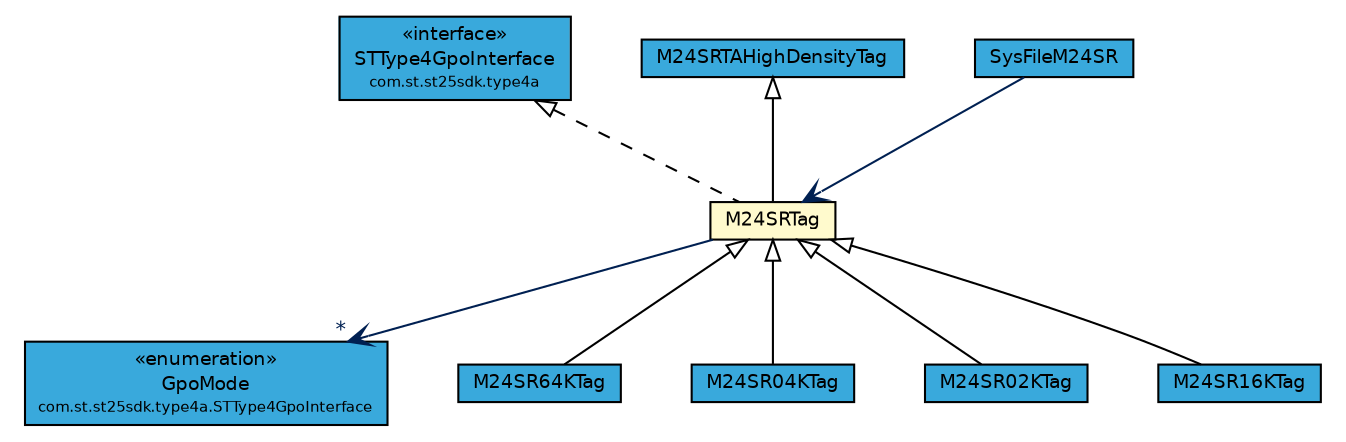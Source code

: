 #!/usr/local/bin/dot
#
# Class diagram 
# Generated by UMLGraph version R5_7_2-3-gee82a7 (http://www.umlgraph.org/)
#

digraph G {
	edge [fontname="Helvetica",fontsize=10,labelfontname="Helvetica",labelfontsize=10];
	node [fontname="Helvetica",fontsize=10,shape=plaintext];
	nodesep=0.25;
	ranksep=0.5;
	// com.st.st25sdk.type4a.STType4GpoInterface
	c10471 [label=<<table title="com.st.st25sdk.type4a.STType4GpoInterface" border="0" cellborder="1" cellspacing="0" cellpadding="2" port="p" bgcolor="#39a9dc" href="../STType4GpoInterface.html">
		<tr><td><table border="0" cellspacing="0" cellpadding="1">
<tr><td align="center" balign="center"> &#171;interface&#187; </td></tr>
<tr><td align="center" balign="center"> STType4GpoInterface </td></tr>
<tr><td align="center" balign="center"><font point-size="7.0"> com.st.st25sdk.type4a </font></td></tr>
		</table></td></tr>
		</table>>, URL="../STType4GpoInterface.html", fontname="Helvetica", fontcolor="black", fontsize=9.0];
	// com.st.st25sdk.type4a.STType4GpoInterface.GpoMode
	c10472 [label=<<table title="com.st.st25sdk.type4a.STType4GpoInterface.GpoMode" border="0" cellborder="1" cellspacing="0" cellpadding="2" port="p" bgcolor="#39a9dc" href="../STType4GpoInterface.GpoMode.html">
		<tr><td><table border="0" cellspacing="0" cellpadding="1">
<tr><td align="center" balign="center"> &#171;enumeration&#187; </td></tr>
<tr><td align="center" balign="center"> GpoMode </td></tr>
<tr><td align="center" balign="center"><font point-size="7.0"> com.st.st25sdk.type4a.STType4GpoInterface </font></td></tr>
		</table></td></tr>
		</table>>, URL="../STType4GpoInterface.GpoMode.html", fontname="Helvetica", fontcolor="black", fontsize=9.0];
	// com.st.st25sdk.type4a.m24srtahighdensity.M24SR64KTag
	c10481 [label=<<table title="com.st.st25sdk.type4a.m24srtahighdensity.M24SR64KTag" border="0" cellborder="1" cellspacing="0" cellpadding="2" port="p" bgcolor="#39a9dc" href="./M24SR64KTag.html">
		<tr><td><table border="0" cellspacing="0" cellpadding="1">
<tr><td align="center" balign="center"> M24SR64KTag </td></tr>
		</table></td></tr>
		</table>>, URL="./M24SR64KTag.html", fontname="Helvetica", fontcolor="black", fontsize=9.0];
	// com.st.st25sdk.type4a.m24srtahighdensity.M24SR04KTag
	c10482 [label=<<table title="com.st.st25sdk.type4a.m24srtahighdensity.M24SR04KTag" border="0" cellborder="1" cellspacing="0" cellpadding="2" port="p" bgcolor="#39a9dc" href="./M24SR04KTag.html">
		<tr><td><table border="0" cellspacing="0" cellpadding="1">
<tr><td align="center" balign="center"> M24SR04KTag </td></tr>
		</table></td></tr>
		</table>>, URL="./M24SR04KTag.html", fontname="Helvetica", fontcolor="black", fontsize=9.0];
	// com.st.st25sdk.type4a.m24srtahighdensity.M24SR02KTag
	c10484 [label=<<table title="com.st.st25sdk.type4a.m24srtahighdensity.M24SR02KTag" border="0" cellborder="1" cellspacing="0" cellpadding="2" port="p" bgcolor="#39a9dc" href="./M24SR02KTag.html">
		<tr><td><table border="0" cellspacing="0" cellpadding="1">
<tr><td align="center" balign="center"> M24SR02KTag </td></tr>
		</table></td></tr>
		</table>>, URL="./M24SR02KTag.html", fontname="Helvetica", fontcolor="black", fontsize=9.0];
	// com.st.st25sdk.type4a.m24srtahighdensity.M24SR16KTag
	c10485 [label=<<table title="com.st.st25sdk.type4a.m24srtahighdensity.M24SR16KTag" border="0" cellborder="1" cellspacing="0" cellpadding="2" port="p" bgcolor="#39a9dc" href="./M24SR16KTag.html">
		<tr><td><table border="0" cellspacing="0" cellpadding="1">
<tr><td align="center" balign="center"> M24SR16KTag </td></tr>
		</table></td></tr>
		</table>>, URL="./M24SR16KTag.html", fontname="Helvetica", fontcolor="black", fontsize=9.0];
	// com.st.st25sdk.type4a.m24srtahighdensity.M24SRTAHighDensityTag
	c10486 [label=<<table title="com.st.st25sdk.type4a.m24srtahighdensity.M24SRTAHighDensityTag" border="0" cellborder="1" cellspacing="0" cellpadding="2" port="p" bgcolor="#39a9dc" href="./M24SRTAHighDensityTag.html">
		<tr><td><table border="0" cellspacing="0" cellpadding="1">
<tr><td align="center" balign="center"> M24SRTAHighDensityTag </td></tr>
		</table></td></tr>
		</table>>, URL="./M24SRTAHighDensityTag.html", fontname="Helvetica", fontcolor="black", fontsize=9.0];
	// com.st.st25sdk.type4a.m24srtahighdensity.SysFileM24SR
	c10487 [label=<<table title="com.st.st25sdk.type4a.m24srtahighdensity.SysFileM24SR" border="0" cellborder="1" cellspacing="0" cellpadding="2" port="p" bgcolor="#39a9dc" href="./SysFileM24SR.html">
		<tr><td><table border="0" cellspacing="0" cellpadding="1">
<tr><td align="center" balign="center"> SysFileM24SR </td></tr>
		</table></td></tr>
		</table>>, URL="./SysFileM24SR.html", fontname="Helvetica", fontcolor="black", fontsize=9.0];
	// com.st.st25sdk.type4a.m24srtahighdensity.M24SRTag
	c10488 [label=<<table title="com.st.st25sdk.type4a.m24srtahighdensity.M24SRTag" border="0" cellborder="1" cellspacing="0" cellpadding="2" port="p" bgcolor="lemonChiffon" href="./M24SRTag.html">
		<tr><td><table border="0" cellspacing="0" cellpadding="1">
<tr><td align="center" balign="center"> M24SRTag </td></tr>
		</table></td></tr>
		</table>>, URL="./M24SRTag.html", fontname="Helvetica", fontcolor="black", fontsize=9.0];
	//com.st.st25sdk.type4a.m24srtahighdensity.M24SR64KTag extends com.st.st25sdk.type4a.m24srtahighdensity.M24SRTag
	c10488:p -> c10481:p [dir=back,arrowtail=empty];
	//com.st.st25sdk.type4a.m24srtahighdensity.M24SR04KTag extends com.st.st25sdk.type4a.m24srtahighdensity.M24SRTag
	c10488:p -> c10482:p [dir=back,arrowtail=empty];
	//com.st.st25sdk.type4a.m24srtahighdensity.M24SR02KTag extends com.st.st25sdk.type4a.m24srtahighdensity.M24SRTag
	c10488:p -> c10484:p [dir=back,arrowtail=empty];
	//com.st.st25sdk.type4a.m24srtahighdensity.M24SR16KTag extends com.st.st25sdk.type4a.m24srtahighdensity.M24SRTag
	c10488:p -> c10485:p [dir=back,arrowtail=empty];
	//com.st.st25sdk.type4a.m24srtahighdensity.M24SRTag extends com.st.st25sdk.type4a.m24srtahighdensity.M24SRTAHighDensityTag
	c10486:p -> c10488:p [dir=back,arrowtail=empty];
	//com.st.st25sdk.type4a.m24srtahighdensity.M24SRTag implements com.st.st25sdk.type4a.STType4GpoInterface
	c10471:p -> c10488:p [dir=back,arrowtail=empty,style=dashed];
	// com.st.st25sdk.type4a.m24srtahighdensity.SysFileM24SR NAVASSOC com.st.st25sdk.type4a.m24srtahighdensity.M24SRTag
	c10487:p -> c10488:p [taillabel="", label="", headlabel="", fontname="Helvetica", fontcolor="#002052", fontsize=10.0, color="#002052", arrowhead=open];
	// com.st.st25sdk.type4a.m24srtahighdensity.M24SRTag NAVASSOC com.st.st25sdk.type4a.STType4GpoInterface.GpoMode
	c10488:p -> c10472:p [taillabel="", label="", headlabel="*", fontname="Helvetica", fontcolor="#002052", fontsize=10.0, color="#002052", arrowhead=open];
}

